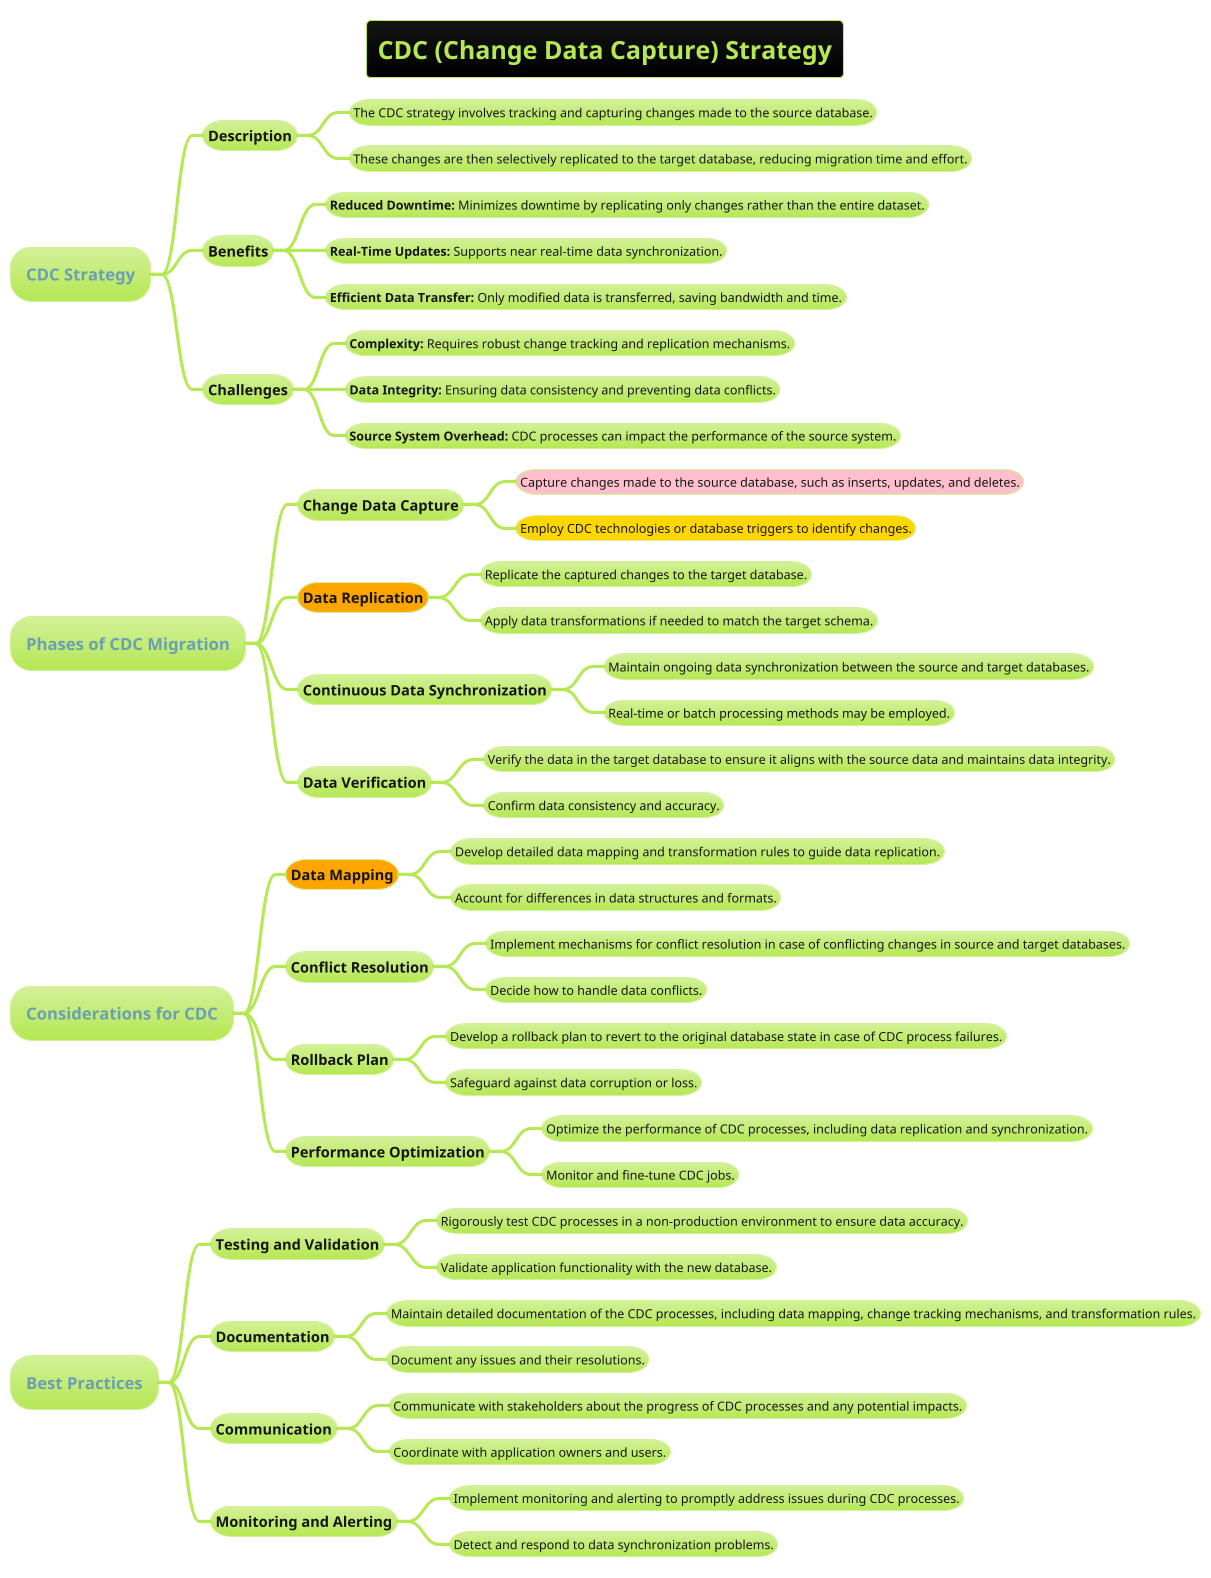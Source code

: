 @startmindmap
title =CDC (Change Data Capture) Strategy
!theme hacker

* CDC Strategy
** Description
*** The CDC strategy involves tracking and capturing changes made to the source database.
*** These changes are then selectively replicated to the target database, reducing migration time and effort.

** Benefits
*** **Reduced Downtime: **Minimizes downtime by replicating only changes rather than the entire dataset.
*** **Real-Time Updates:** Supports near real-time data synchronization.
*** **Efficient Data Transfer:** Only modified data is transferred, saving bandwidth and time.

** Challenges
*** **Complexity:** Requires robust change tracking and replication mechanisms.
*** **Data Integrity:** Ensuring data consistency and preventing data conflicts.
*** **Source System Overhead:** CDC processes can impact the performance of the source system.

* Phases of CDC Migration
** Change Data Capture
***[#pink] Capture changes made to the source database, such as inserts, updates, and deletes.
***[#gold] Employ CDC technologies or database triggers to identify changes.

**[#orange] Data Replication
*** Replicate the captured changes to the target database.
*** Apply data transformations if needed to match the target schema.

** Continuous Data Synchronization
*** Maintain ongoing data synchronization between the source and target databases.
*** Real-time or batch processing methods may be employed.

** Data Verification
*** Verify the data in the target database to ensure it aligns with the source data and maintains data integrity.
*** Confirm data consistency and accuracy.

* Considerations for CDC
**[#orange] Data Mapping
*** Develop detailed data mapping and transformation rules to guide data replication.
*** Account for differences in data structures and formats.

** Conflict Resolution
*** Implement mechanisms for conflict resolution in case of conflicting changes in source and target databases.
*** Decide how to handle data conflicts.

** Rollback Plan
*** Develop a rollback plan to revert to the original database state in case of CDC process failures.
*** Safeguard against data corruption or loss.

** Performance Optimization
*** Optimize the performance of CDC processes, including data replication and synchronization.
*** Monitor and fine-tune CDC jobs.

* Best Practices
** Testing and Validation
*** Rigorously test CDC processes in a non-production environment to ensure data accuracy.
*** Validate application functionality with the new database.

** Documentation
*** Maintain detailed documentation of the CDC processes, including data mapping, change tracking mechanisms, and transformation rules.
*** Document any issues and their resolutions.

** Communication
*** Communicate with stakeholders about the progress of CDC processes and any potential impacts.
*** Coordinate with application owners and users.

** Monitoring and Alerting
*** Implement monitoring and alerting to promptly address issues during CDC processes.
*** Detect and respond to data synchronization problems.

@endmindmap
